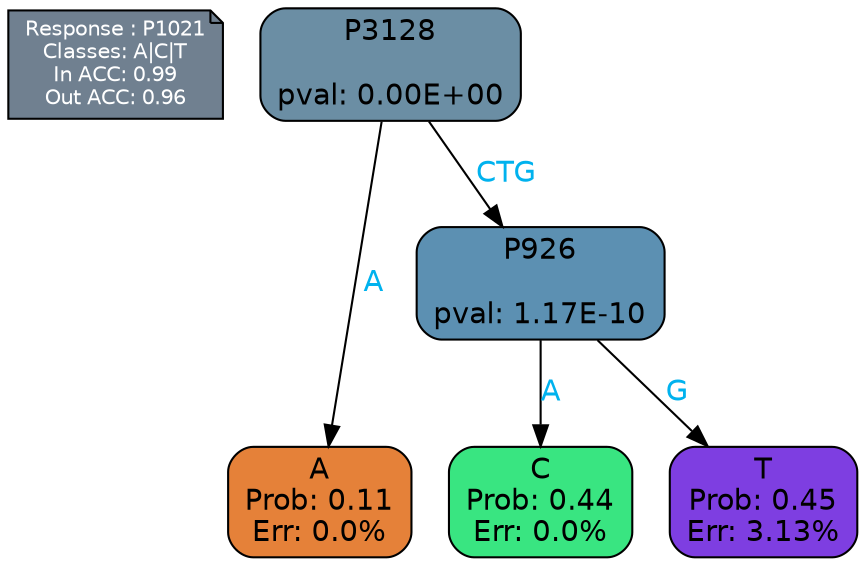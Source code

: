 digraph Tree {
node [shape=box, style="filled, rounded", color="black", fontname=helvetica] ;
graph [ranksep=equally, splines=polylines, bgcolor=transparent, dpi=600] ;
edge [fontname=helvetica] ;
LEGEND [label="Response : P1021
Classes: A|C|T
In ACC: 0.99
Out ACC: 0.96
",shape=note,align=left,style=filled,fillcolor="slategray",fontcolor="white",fontsize=10];1 [label="P3128

pval: 0.00E+00", fillcolor="#6b8ea4"] ;
2 [label="A
Prob: 0.11
Err: 0.0%", fillcolor="#e58139"] ;
3 [label="P926

pval: 1.17E-10", fillcolor="#5c90b2"] ;
4 [label="C
Prob: 0.44
Err: 0.0%", fillcolor="#39e581"] ;
5 [label="T
Prob: 0.45
Err: 3.13%", fillcolor="#7e3ee1"] ;
1 -> 2 [label="A",fontcolor=deepskyblue2] ;
1 -> 3 [label="CTG",fontcolor=deepskyblue2] ;
3 -> 4 [label="A",fontcolor=deepskyblue2] ;
3 -> 5 [label="G",fontcolor=deepskyblue2] ;
{rank = same; 2;4;5;}{rank = same; LEGEND;1;}}